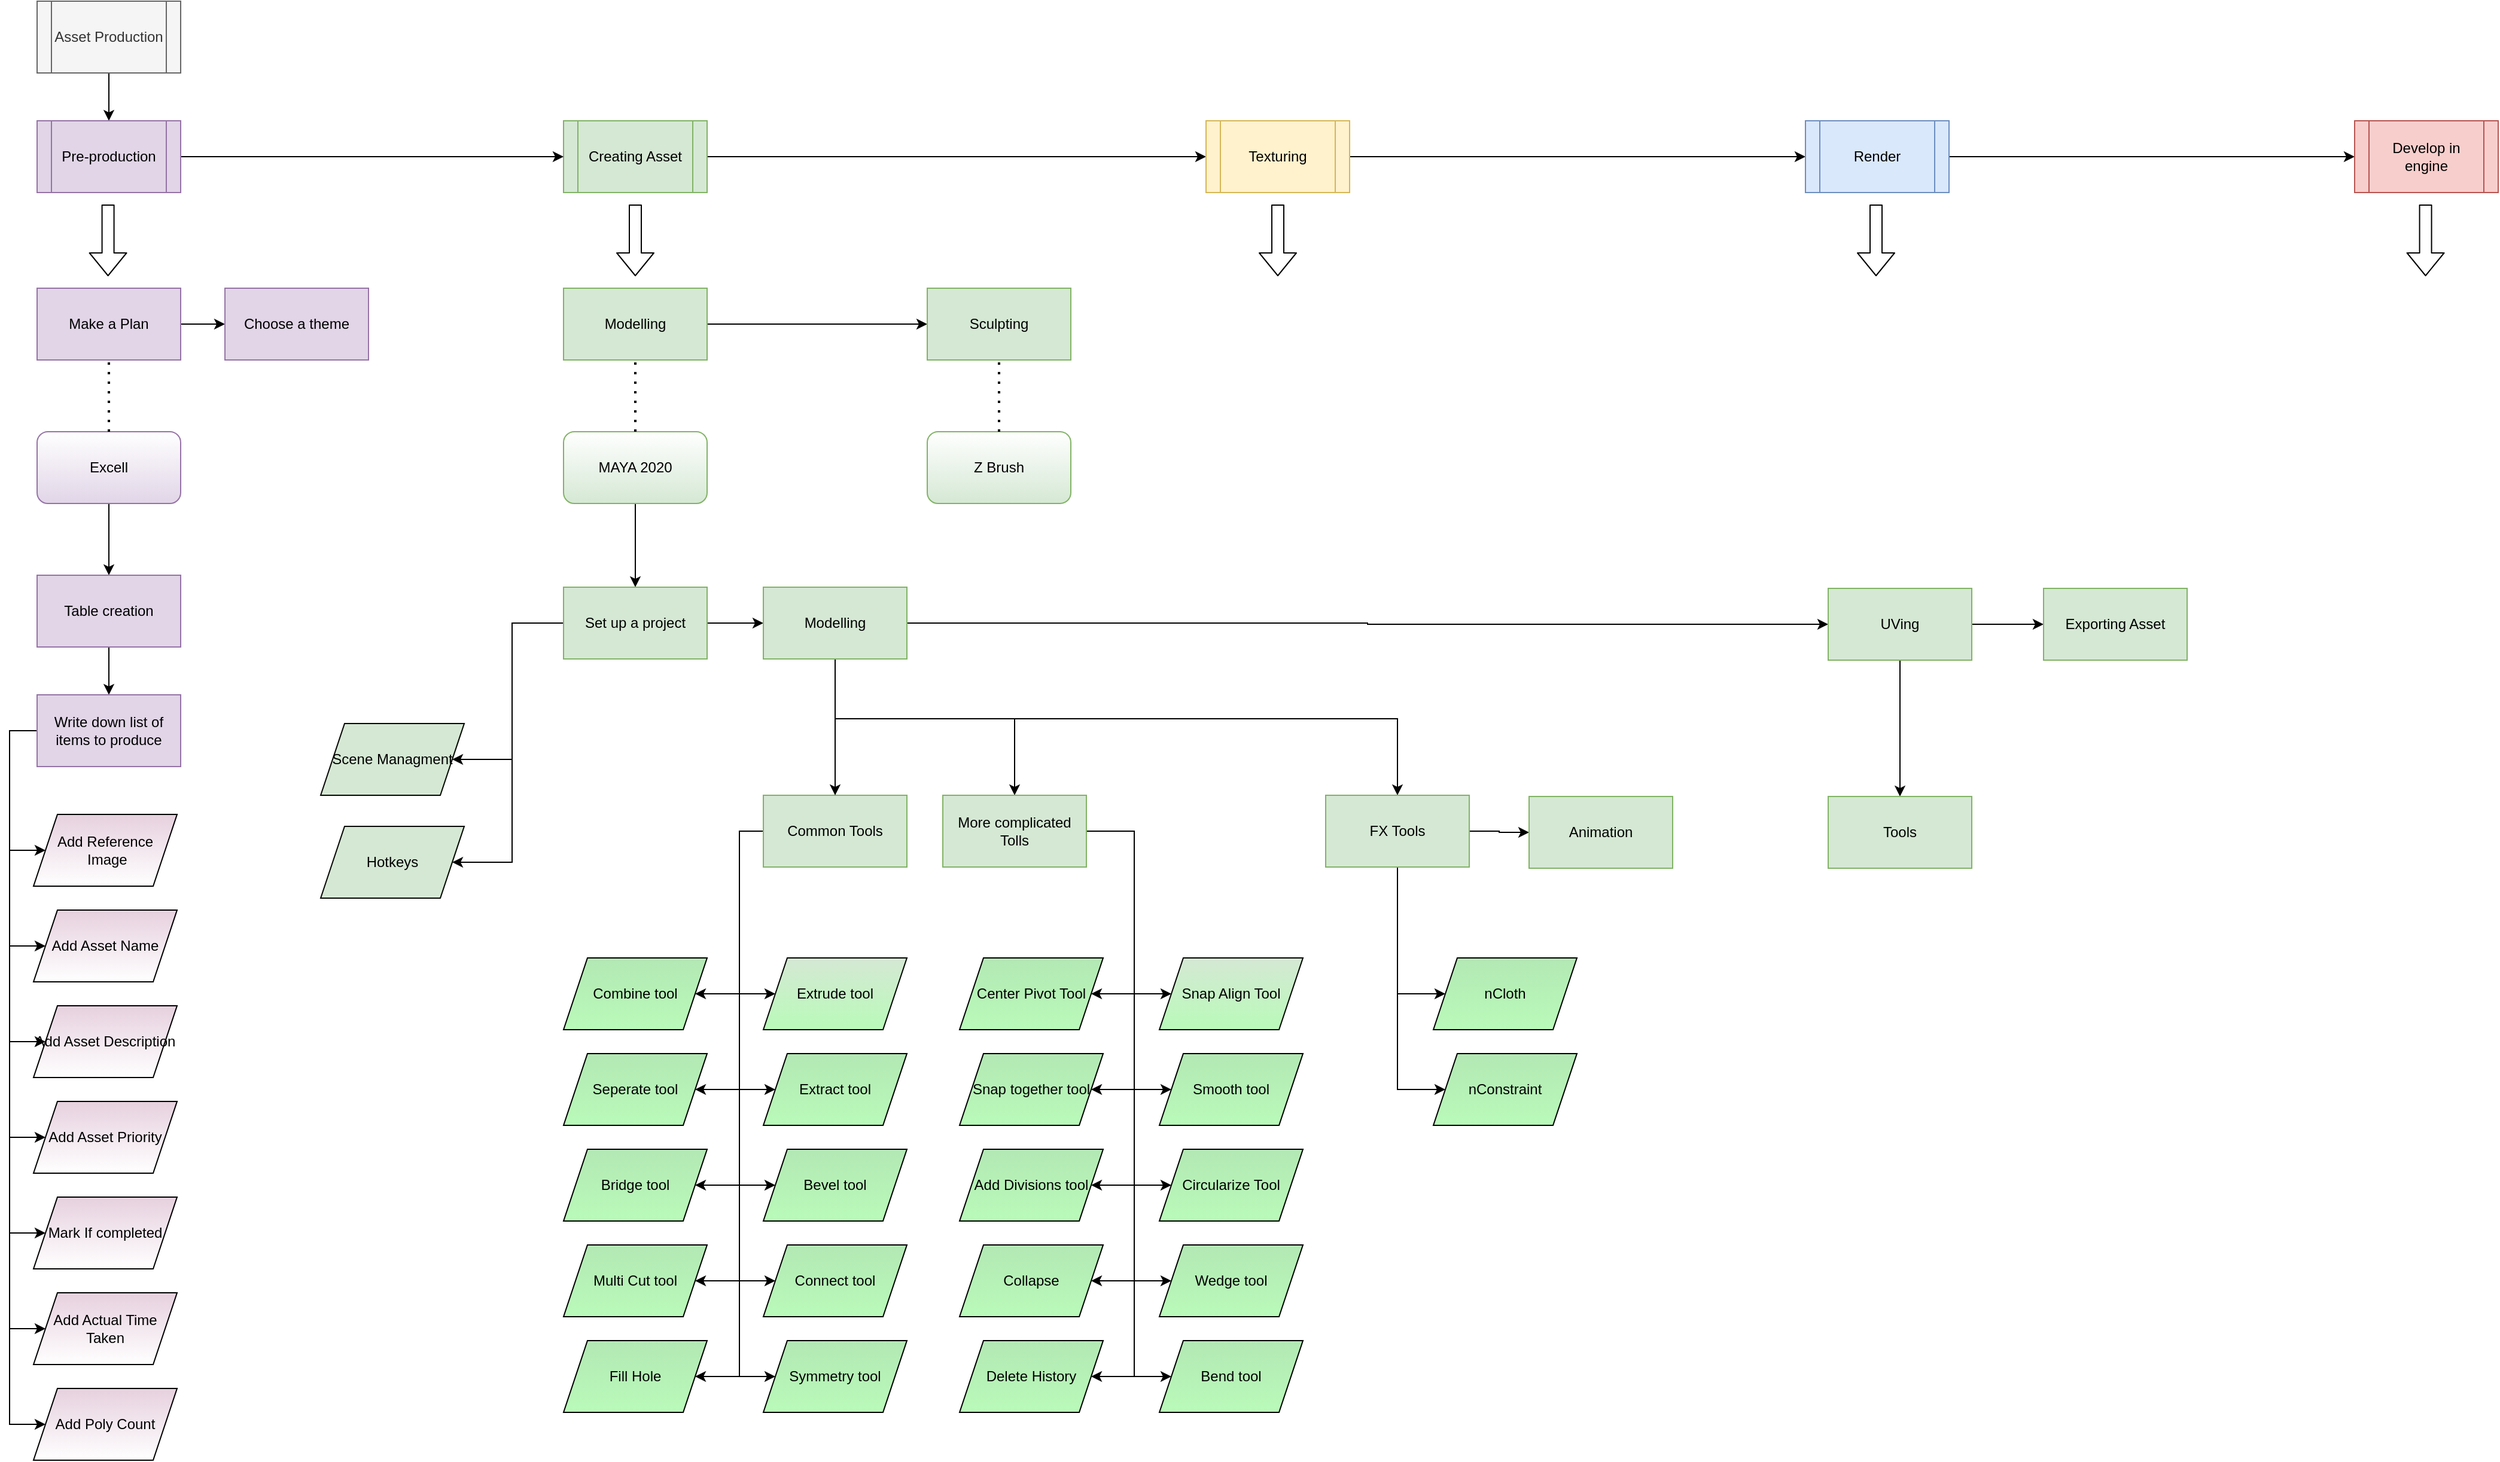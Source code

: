 <mxfile version="14.3.2" type="github">
  <diagram id="C5RBs43oDa-KdzZeNtuy" name="Page-1">
    <mxGraphModel dx="2370" dy="1270" grid="1" gridSize="10" guides="1" tooltips="1" connect="1" arrows="1" fold="1" page="1" pageScale="1" pageWidth="827" pageHeight="1169" math="0" shadow="0">
      <root>
        <mxCell id="WIyWlLk6GJQsqaUBKTNV-0" />
        <mxCell id="WIyWlLk6GJQsqaUBKTNV-1" parent="WIyWlLk6GJQsqaUBKTNV-0" />
        <mxCell id="bqparqAw96Tzhk1BX_8L-110" style="edgeStyle=orthogonalEdgeStyle;rounded=0;orthogonalLoop=1;jettySize=auto;html=1;" edge="1" parent="WIyWlLk6GJQsqaUBKTNV-1" source="bqparqAw96Tzhk1BX_8L-2" target="bqparqAw96Tzhk1BX_8L-111">
          <mxGeometry relative="1" as="geometry">
            <mxPoint x="143" y="160" as="targetPoint" />
          </mxGeometry>
        </mxCell>
        <mxCell id="bqparqAw96Tzhk1BX_8L-2" value="Asset Production" style="shape=process;whiteSpace=wrap;html=1;backgroundOutline=1;fillColor=#f5f5f5;strokeColor=#666666;fontColor=#333333;" vertex="1" parent="WIyWlLk6GJQsqaUBKTNV-1">
          <mxGeometry x="83" y="40" width="120" height="60" as="geometry" />
        </mxCell>
        <mxCell id="bqparqAw96Tzhk1BX_8L-20" style="edgeStyle=orthogonalEdgeStyle;rounded=0;orthogonalLoop=1;jettySize=auto;html=1;entryX=0;entryY=0.5;entryDx=0;entryDy=0;" edge="1" parent="WIyWlLk6GJQsqaUBKTNV-1" source="bqparqAw96Tzhk1BX_8L-4" target="bqparqAw96Tzhk1BX_8L-6">
          <mxGeometry relative="1" as="geometry" />
        </mxCell>
        <mxCell id="bqparqAw96Tzhk1BX_8L-4" value="&lt;span style=&quot;font-weight: normal&quot;&gt;Creating Asset&lt;/span&gt;" style="shape=process;whiteSpace=wrap;html=1;backgroundOutline=1;fontStyle=1;fillColor=#d5e8d4;strokeColor=#82b366;" vertex="1" parent="WIyWlLk6GJQsqaUBKTNV-1">
          <mxGeometry x="523" y="140" width="120" height="60" as="geometry" />
        </mxCell>
        <mxCell id="bqparqAw96Tzhk1BX_8L-21" style="edgeStyle=orthogonalEdgeStyle;rounded=0;orthogonalLoop=1;jettySize=auto;html=1;entryX=0;entryY=0.5;entryDx=0;entryDy=0;" edge="1" parent="WIyWlLk6GJQsqaUBKTNV-1" source="bqparqAw96Tzhk1BX_8L-6" target="bqparqAw96Tzhk1BX_8L-7">
          <mxGeometry relative="1" as="geometry" />
        </mxCell>
        <mxCell id="bqparqAw96Tzhk1BX_8L-6" value="Texturing" style="shape=process;whiteSpace=wrap;html=1;backgroundOutline=1;fillColor=#fff2cc;strokeColor=#d6b656;" vertex="1" parent="WIyWlLk6GJQsqaUBKTNV-1">
          <mxGeometry x="1060" y="140" width="120" height="60" as="geometry" />
        </mxCell>
        <mxCell id="bqparqAw96Tzhk1BX_8L-53" style="edgeStyle=orthogonalEdgeStyle;rounded=0;orthogonalLoop=1;jettySize=auto;html=1;" edge="1" parent="WIyWlLk6GJQsqaUBKTNV-1" source="bqparqAw96Tzhk1BX_8L-7" target="bqparqAw96Tzhk1BX_8L-56">
          <mxGeometry relative="1" as="geometry">
            <mxPoint x="2050" y="170" as="targetPoint" />
          </mxGeometry>
        </mxCell>
        <mxCell id="bqparqAw96Tzhk1BX_8L-7" value="Render" style="shape=process;whiteSpace=wrap;html=1;backgroundOutline=1;fillColor=#dae8fc;strokeColor=#6c8ebf;" vertex="1" parent="WIyWlLk6GJQsqaUBKTNV-1">
          <mxGeometry x="1561" y="140" width="120" height="60" as="geometry" />
        </mxCell>
        <mxCell id="bqparqAw96Tzhk1BX_8L-28" style="edgeStyle=orthogonalEdgeStyle;rounded=0;orthogonalLoop=1;jettySize=auto;html=1;entryX=0.5;entryY=0;entryDx=0;entryDy=0;" edge="1" parent="WIyWlLk6GJQsqaUBKTNV-1" source="bqparqAw96Tzhk1BX_8L-10" target="bqparqAw96Tzhk1BX_8L-42">
          <mxGeometry relative="1" as="geometry">
            <mxPoint x="583" y="400" as="targetPoint" />
          </mxGeometry>
        </mxCell>
        <mxCell id="bqparqAw96Tzhk1BX_8L-10" value="MAYA 2020" style="rounded=1;whiteSpace=wrap;html=1;strokeColor=#82b366;fillColor=#d5e8d4;gradientDirection=north;gradientColor=#FFFFFF;" vertex="1" parent="WIyWlLk6GJQsqaUBKTNV-1">
          <mxGeometry x="523" y="400" width="120" height="60" as="geometry" />
        </mxCell>
        <mxCell id="bqparqAw96Tzhk1BX_8L-29" value="" style="shape=flexArrow;endArrow=classic;html=1;" edge="1" parent="WIyWlLk6GJQsqaUBKTNV-1">
          <mxGeometry width="50" height="50" relative="1" as="geometry">
            <mxPoint x="583" y="210" as="sourcePoint" />
            <mxPoint x="583" y="270" as="targetPoint" />
          </mxGeometry>
        </mxCell>
        <mxCell id="bqparqAw96Tzhk1BX_8L-30" value="" style="shape=flexArrow;endArrow=classic;html=1;" edge="1" parent="WIyWlLk6GJQsqaUBKTNV-1">
          <mxGeometry width="50" height="50" relative="1" as="geometry">
            <mxPoint x="1120" y="210" as="sourcePoint" />
            <mxPoint x="1120" y="270" as="targetPoint" />
          </mxGeometry>
        </mxCell>
        <mxCell id="bqparqAw96Tzhk1BX_8L-31" value="" style="shape=flexArrow;endArrow=classic;html=1;" edge="1" parent="WIyWlLk6GJQsqaUBKTNV-1">
          <mxGeometry width="50" height="50" relative="1" as="geometry">
            <mxPoint x="1620" y="210" as="sourcePoint" />
            <mxPoint x="1620" y="270" as="targetPoint" />
          </mxGeometry>
        </mxCell>
        <mxCell id="bqparqAw96Tzhk1BX_8L-32" value="Extrude tool" style="shape=parallelogram;perimeter=parallelogramPerimeter;whiteSpace=wrap;html=1;fixedSize=1;fillColor=#d5e8d4;gradientColor=#B9FAB9;strokeColor=#040503;" vertex="1" parent="WIyWlLk6GJQsqaUBKTNV-1">
          <mxGeometry x="690" y="840" width="120" height="60" as="geometry" />
        </mxCell>
        <mxCell id="bqparqAw96Tzhk1BX_8L-33" value="Extract tool" style="shape=parallelogram;perimeter=parallelogramPerimeter;whiteSpace=wrap;html=1;fixedSize=1;fillColor=#B3E8B4;gradientColor=#B9FAB9;" vertex="1" parent="WIyWlLk6GJQsqaUBKTNV-1">
          <mxGeometry x="690" y="920" width="120" height="60" as="geometry" />
        </mxCell>
        <mxCell id="bqparqAw96Tzhk1BX_8L-34" value="Combine tool" style="shape=parallelogram;perimeter=parallelogramPerimeter;whiteSpace=wrap;html=1;fixedSize=1;fillColor=#B3E8B4;gradientColor=#B9FAB9;" vertex="1" parent="WIyWlLk6GJQsqaUBKTNV-1">
          <mxGeometry x="523" y="840" width="120" height="60" as="geometry" />
        </mxCell>
        <mxCell id="bqparqAw96Tzhk1BX_8L-35" value="Seperate tool" style="shape=parallelogram;perimeter=parallelogramPerimeter;whiteSpace=wrap;html=1;fixedSize=1;fillColor=#B3E8B4;gradientColor=#B9FAB9;" vertex="1" parent="WIyWlLk6GJQsqaUBKTNV-1">
          <mxGeometry x="523" y="920" width="120" height="60" as="geometry" />
        </mxCell>
        <mxCell id="bqparqAw96Tzhk1BX_8L-36" value="Bevel tool" style="shape=parallelogram;perimeter=parallelogramPerimeter;whiteSpace=wrap;html=1;fixedSize=1;fillColor=#B3E8B4;gradientColor=#B9FAB9;" vertex="1" parent="WIyWlLk6GJQsqaUBKTNV-1">
          <mxGeometry x="690" y="1000" width="120" height="60" as="geometry" />
        </mxCell>
        <mxCell id="bqparqAw96Tzhk1BX_8L-37" value="Bridge tool" style="shape=parallelogram;perimeter=parallelogramPerimeter;whiteSpace=wrap;html=1;fixedSize=1;fillColor=#B3E8B4;gradientColor=#B9FAB9;" vertex="1" parent="WIyWlLk6GJQsqaUBKTNV-1">
          <mxGeometry x="523" y="1000" width="120" height="60" as="geometry" />
        </mxCell>
        <mxCell id="bqparqAw96Tzhk1BX_8L-38" value="Multi Cut tool" style="shape=parallelogram;perimeter=parallelogramPerimeter;whiteSpace=wrap;html=1;fixedSize=1;fillColor=#B3E8B4;gradientColor=#B9FAB9;" vertex="1" parent="WIyWlLk6GJQsqaUBKTNV-1">
          <mxGeometry x="523" y="1080" width="120" height="60" as="geometry" />
        </mxCell>
        <mxCell id="bqparqAw96Tzhk1BX_8L-39" value="Connect tool" style="shape=parallelogram;perimeter=parallelogramPerimeter;whiteSpace=wrap;html=1;fixedSize=1;fillColor=#B3E8B4;gradientColor=#B9FAB9;" vertex="1" parent="WIyWlLk6GJQsqaUBKTNV-1">
          <mxGeometry x="690" y="1080" width="120" height="60" as="geometry" />
        </mxCell>
        <mxCell id="bqparqAw96Tzhk1BX_8L-40" value="Symmetry tool" style="shape=parallelogram;perimeter=parallelogramPerimeter;whiteSpace=wrap;html=1;fixedSize=1;fillColor=#B3E8B4;gradientColor=#B9FAB9;" vertex="1" parent="WIyWlLk6GJQsqaUBKTNV-1">
          <mxGeometry x="690" y="1160" width="120" height="60" as="geometry" />
        </mxCell>
        <mxCell id="bqparqAw96Tzhk1BX_8L-58" style="edgeStyle=orthogonalEdgeStyle;rounded=0;orthogonalLoop=1;jettySize=auto;html=1;" edge="1" parent="WIyWlLk6GJQsqaUBKTNV-1" source="bqparqAw96Tzhk1BX_8L-42" target="bqparqAw96Tzhk1BX_8L-59">
          <mxGeometry relative="1" as="geometry">
            <mxPoint x="583" y="650" as="targetPoint" />
            <Array as="points">
              <mxPoint x="480" y="560" />
              <mxPoint x="480" y="674" />
            </Array>
          </mxGeometry>
        </mxCell>
        <mxCell id="bqparqAw96Tzhk1BX_8L-60" style="edgeStyle=orthogonalEdgeStyle;rounded=0;orthogonalLoop=1;jettySize=auto;html=1;" edge="1" parent="WIyWlLk6GJQsqaUBKTNV-1" source="bqparqAw96Tzhk1BX_8L-42" target="bqparqAw96Tzhk1BX_8L-61">
          <mxGeometry relative="1" as="geometry">
            <mxPoint x="583" y="820" as="targetPoint" />
            <Array as="points">
              <mxPoint x="480" y="560" />
              <mxPoint x="480" y="760" />
            </Array>
          </mxGeometry>
        </mxCell>
        <mxCell id="bqparqAw96Tzhk1BX_8L-64" style="edgeStyle=orthogonalEdgeStyle;rounded=0;orthogonalLoop=1;jettySize=auto;html=1;entryX=0;entryY=0.5;entryDx=0;entryDy=0;" edge="1" parent="WIyWlLk6GJQsqaUBKTNV-1" source="bqparqAw96Tzhk1BX_8L-42" target="bqparqAw96Tzhk1BX_8L-47">
          <mxGeometry relative="1" as="geometry" />
        </mxCell>
        <mxCell id="bqparqAw96Tzhk1BX_8L-42" value="Set up a project" style="rounded=0;whiteSpace=wrap;html=1;fillColor=#d5e8d4;strokeColor=#82b366;" vertex="1" parent="WIyWlLk6GJQsqaUBKTNV-1">
          <mxGeometry x="523" y="530" width="120" height="60" as="geometry" />
        </mxCell>
        <mxCell id="bqparqAw96Tzhk1BX_8L-67" style="edgeStyle=orthogonalEdgeStyle;rounded=0;orthogonalLoop=1;jettySize=auto;html=1;entryX=0;entryY=0.5;entryDx=0;entryDy=0;" edge="1" parent="WIyWlLk6GJQsqaUBKTNV-1" source="bqparqAw96Tzhk1BX_8L-44" target="bqparqAw96Tzhk1BX_8L-32">
          <mxGeometry relative="1" as="geometry">
            <Array as="points">
              <mxPoint x="670" y="734" />
              <mxPoint x="670" y="870" />
            </Array>
          </mxGeometry>
        </mxCell>
        <mxCell id="bqparqAw96Tzhk1BX_8L-68" style="edgeStyle=orthogonalEdgeStyle;rounded=0;orthogonalLoop=1;jettySize=auto;html=1;entryX=0;entryY=0.5;entryDx=0;entryDy=0;" edge="1" parent="WIyWlLk6GJQsqaUBKTNV-1" source="bqparqAw96Tzhk1BX_8L-44" target="bqparqAw96Tzhk1BX_8L-33">
          <mxGeometry relative="1" as="geometry">
            <Array as="points">
              <mxPoint x="670" y="734" />
              <mxPoint x="670" y="950" />
            </Array>
          </mxGeometry>
        </mxCell>
        <mxCell id="bqparqAw96Tzhk1BX_8L-71" style="edgeStyle=orthogonalEdgeStyle;rounded=0;orthogonalLoop=1;jettySize=auto;html=1;entryX=1;entryY=0.5;entryDx=0;entryDy=0;" edge="1" parent="WIyWlLk6GJQsqaUBKTNV-1" source="bqparqAw96Tzhk1BX_8L-44" target="bqparqAw96Tzhk1BX_8L-34">
          <mxGeometry relative="1" as="geometry">
            <Array as="points">
              <mxPoint x="670" y="734" />
              <mxPoint x="670" y="870" />
            </Array>
          </mxGeometry>
        </mxCell>
        <mxCell id="bqparqAw96Tzhk1BX_8L-72" style="edgeStyle=orthogonalEdgeStyle;rounded=0;orthogonalLoop=1;jettySize=auto;html=1;entryX=1;entryY=0.5;entryDx=0;entryDy=0;" edge="1" parent="WIyWlLk6GJQsqaUBKTNV-1" source="bqparqAw96Tzhk1BX_8L-44" target="bqparqAw96Tzhk1BX_8L-35">
          <mxGeometry relative="1" as="geometry">
            <Array as="points">
              <mxPoint x="670" y="734" />
              <mxPoint x="670" y="950" />
            </Array>
          </mxGeometry>
        </mxCell>
        <mxCell id="bqparqAw96Tzhk1BX_8L-73" style="edgeStyle=orthogonalEdgeStyle;rounded=0;orthogonalLoop=1;jettySize=auto;html=1;entryX=0;entryY=0.5;entryDx=0;entryDy=0;" edge="1" parent="WIyWlLk6GJQsqaUBKTNV-1" source="bqparqAw96Tzhk1BX_8L-44" target="bqparqAw96Tzhk1BX_8L-36">
          <mxGeometry relative="1" as="geometry">
            <Array as="points">
              <mxPoint x="670" y="734" />
              <mxPoint x="670" y="1030" />
            </Array>
          </mxGeometry>
        </mxCell>
        <mxCell id="bqparqAw96Tzhk1BX_8L-74" style="edgeStyle=orthogonalEdgeStyle;rounded=0;orthogonalLoop=1;jettySize=auto;html=1;entryX=1;entryY=0.5;entryDx=0;entryDy=0;" edge="1" parent="WIyWlLk6GJQsqaUBKTNV-1" source="bqparqAw96Tzhk1BX_8L-44" target="bqparqAw96Tzhk1BX_8L-37">
          <mxGeometry relative="1" as="geometry">
            <Array as="points">
              <mxPoint x="670" y="734" />
              <mxPoint x="670" y="1030" />
            </Array>
          </mxGeometry>
        </mxCell>
        <mxCell id="bqparqAw96Tzhk1BX_8L-75" style="edgeStyle=orthogonalEdgeStyle;rounded=0;orthogonalLoop=1;jettySize=auto;html=1;entryX=1;entryY=0.5;entryDx=0;entryDy=0;" edge="1" parent="WIyWlLk6GJQsqaUBKTNV-1" source="bqparqAw96Tzhk1BX_8L-44" target="bqparqAw96Tzhk1BX_8L-38">
          <mxGeometry relative="1" as="geometry">
            <Array as="points">
              <mxPoint x="670" y="734" />
              <mxPoint x="670" y="1110" />
            </Array>
          </mxGeometry>
        </mxCell>
        <mxCell id="bqparqAw96Tzhk1BX_8L-76" style="edgeStyle=orthogonalEdgeStyle;rounded=0;orthogonalLoop=1;jettySize=auto;html=1;entryX=0;entryY=0.5;entryDx=0;entryDy=0;" edge="1" parent="WIyWlLk6GJQsqaUBKTNV-1" source="bqparqAw96Tzhk1BX_8L-44" target="bqparqAw96Tzhk1BX_8L-39">
          <mxGeometry relative="1" as="geometry">
            <Array as="points">
              <mxPoint x="670" y="734" />
              <mxPoint x="670" y="1110" />
            </Array>
          </mxGeometry>
        </mxCell>
        <mxCell id="bqparqAw96Tzhk1BX_8L-77" style="edgeStyle=orthogonalEdgeStyle;rounded=0;orthogonalLoop=1;jettySize=auto;html=1;entryX=0;entryY=0.5;entryDx=0;entryDy=0;" edge="1" parent="WIyWlLk6GJQsqaUBKTNV-1" source="bqparqAw96Tzhk1BX_8L-44" target="bqparqAw96Tzhk1BX_8L-40">
          <mxGeometry relative="1" as="geometry">
            <Array as="points">
              <mxPoint x="670" y="734" />
              <mxPoint x="670" y="1190" />
            </Array>
          </mxGeometry>
        </mxCell>
        <mxCell id="bqparqAw96Tzhk1BX_8L-91" style="edgeStyle=orthogonalEdgeStyle;rounded=0;orthogonalLoop=1;jettySize=auto;html=1;entryX=1;entryY=0.5;entryDx=0;entryDy=0;" edge="1" parent="WIyWlLk6GJQsqaUBKTNV-1" source="bqparqAw96Tzhk1BX_8L-44" target="bqparqAw96Tzhk1BX_8L-90">
          <mxGeometry relative="1" as="geometry">
            <Array as="points">
              <mxPoint x="670" y="734" />
              <mxPoint x="670" y="1190" />
            </Array>
          </mxGeometry>
        </mxCell>
        <mxCell id="bqparqAw96Tzhk1BX_8L-44" value="Common Tools" style="rounded=0;whiteSpace=wrap;html=1;fillColor=#d5e8d4;strokeColor=#82b366;" vertex="1" parent="WIyWlLk6GJQsqaUBKTNV-1">
          <mxGeometry x="690" y="704" width="120" height="60" as="geometry" />
        </mxCell>
        <mxCell id="bqparqAw96Tzhk1BX_8L-48" style="edgeStyle=orthogonalEdgeStyle;rounded=0;orthogonalLoop=1;jettySize=auto;html=1;entryX=0.5;entryY=0;entryDx=0;entryDy=0;" edge="1" parent="WIyWlLk6GJQsqaUBKTNV-1" source="bqparqAw96Tzhk1BX_8L-47" target="bqparqAw96Tzhk1BX_8L-44">
          <mxGeometry relative="1" as="geometry" />
        </mxCell>
        <mxCell id="bqparqAw96Tzhk1BX_8L-65" style="edgeStyle=orthogonalEdgeStyle;rounded=0;orthogonalLoop=1;jettySize=auto;html=1;entryX=0;entryY=0.5;entryDx=0;entryDy=0;" edge="1" parent="WIyWlLk6GJQsqaUBKTNV-1" source="bqparqAw96Tzhk1BX_8L-47" target="bqparqAw96Tzhk1BX_8L-50">
          <mxGeometry relative="1" as="geometry" />
        </mxCell>
        <mxCell id="bqparqAw96Tzhk1BX_8L-79" style="edgeStyle=orthogonalEdgeStyle;rounded=0;orthogonalLoop=1;jettySize=auto;html=1;" edge="1" parent="WIyWlLk6GJQsqaUBKTNV-1" source="bqparqAw96Tzhk1BX_8L-47" target="bqparqAw96Tzhk1BX_8L-80">
          <mxGeometry relative="1" as="geometry">
            <mxPoint x="890" y="700" as="targetPoint" />
            <Array as="points">
              <mxPoint x="750" y="640" />
              <mxPoint x="900" y="640" />
            </Array>
          </mxGeometry>
        </mxCell>
        <mxCell id="bqparqAw96Tzhk1BX_8L-103" style="edgeStyle=orthogonalEdgeStyle;rounded=0;orthogonalLoop=1;jettySize=auto;html=1;" edge="1" parent="WIyWlLk6GJQsqaUBKTNV-1" source="bqparqAw96Tzhk1BX_8L-47" target="bqparqAw96Tzhk1BX_8L-104">
          <mxGeometry relative="1" as="geometry">
            <mxPoint x="1110" y="720" as="targetPoint" />
            <Array as="points">
              <mxPoint x="750" y="640" />
              <mxPoint x="1220" y="640" />
            </Array>
          </mxGeometry>
        </mxCell>
        <mxCell id="bqparqAw96Tzhk1BX_8L-47" value="Modelling" style="rounded=0;whiteSpace=wrap;html=1;fillColor=#d5e8d4;strokeColor=#82b366;" vertex="1" parent="WIyWlLk6GJQsqaUBKTNV-1">
          <mxGeometry x="690" y="530" width="120" height="60" as="geometry" />
        </mxCell>
        <mxCell id="bqparqAw96Tzhk1BX_8L-51" style="edgeStyle=orthogonalEdgeStyle;rounded=0;orthogonalLoop=1;jettySize=auto;html=1;" edge="1" parent="WIyWlLk6GJQsqaUBKTNV-1" source="bqparqAw96Tzhk1BX_8L-50" target="bqparqAw96Tzhk1BX_8L-52">
          <mxGeometry relative="1" as="geometry">
            <mxPoint x="1310" y="721" as="targetPoint" />
          </mxGeometry>
        </mxCell>
        <mxCell id="bqparqAw96Tzhk1BX_8L-66" style="edgeStyle=orthogonalEdgeStyle;rounded=0;orthogonalLoop=1;jettySize=auto;html=1;entryX=0;entryY=0.5;entryDx=0;entryDy=0;" edge="1" parent="WIyWlLk6GJQsqaUBKTNV-1" source="bqparqAw96Tzhk1BX_8L-50" target="bqparqAw96Tzhk1BX_8L-63">
          <mxGeometry relative="1" as="geometry" />
        </mxCell>
        <mxCell id="bqparqAw96Tzhk1BX_8L-50" value="UVing" style="rounded=0;whiteSpace=wrap;html=1;fillColor=#d5e8d4;strokeColor=#82b366;" vertex="1" parent="WIyWlLk6GJQsqaUBKTNV-1">
          <mxGeometry x="1580" y="531" width="120" height="60" as="geometry" />
        </mxCell>
        <mxCell id="bqparqAw96Tzhk1BX_8L-52" value="Tools" style="rounded=0;whiteSpace=wrap;html=1;fillColor=#d5e8d4;strokeColor=#82b366;" vertex="1" parent="WIyWlLk6GJQsqaUBKTNV-1">
          <mxGeometry x="1580" y="705" width="120" height="60" as="geometry" />
        </mxCell>
        <mxCell id="bqparqAw96Tzhk1BX_8L-56" value="Develop in engine" style="shape=process;whiteSpace=wrap;html=1;backgroundOutline=1;fillColor=#f8cecc;strokeColor=#b85450;" vertex="1" parent="WIyWlLk6GJQsqaUBKTNV-1">
          <mxGeometry x="2020" y="140" width="120" height="60" as="geometry" />
        </mxCell>
        <mxCell id="bqparqAw96Tzhk1BX_8L-57" value="" style="shape=flexArrow;endArrow=classic;html=1;" edge="1" parent="WIyWlLk6GJQsqaUBKTNV-1">
          <mxGeometry width="50" height="50" relative="1" as="geometry">
            <mxPoint x="2079.29" y="210" as="sourcePoint" />
            <mxPoint x="2079.29" y="270" as="targetPoint" />
          </mxGeometry>
        </mxCell>
        <mxCell id="bqparqAw96Tzhk1BX_8L-59" value="Scene Managment" style="shape=parallelogram;perimeter=parallelogramPerimeter;whiteSpace=wrap;html=1;fixedSize=1;fillColor=#d5e8d4;strokeColor=#060804;" vertex="1" parent="WIyWlLk6GJQsqaUBKTNV-1">
          <mxGeometry x="320" y="644" width="120" height="60" as="geometry" />
        </mxCell>
        <mxCell id="bqparqAw96Tzhk1BX_8L-61" value="Hotkeys" style="shape=parallelogram;perimeter=parallelogramPerimeter;whiteSpace=wrap;html=1;fixedSize=1;fillColor=#d5e8d4;strokeColor=#060804;" vertex="1" parent="WIyWlLk6GJQsqaUBKTNV-1">
          <mxGeometry x="320" y="730" width="120" height="60" as="geometry" />
        </mxCell>
        <mxCell id="bqparqAw96Tzhk1BX_8L-63" value="Exporting Asset" style="rounded=0;whiteSpace=wrap;html=1;fillColor=#d5e8d4;strokeColor=#82b366;" vertex="1" parent="WIyWlLk6GJQsqaUBKTNV-1">
          <mxGeometry x="1760" y="531" width="120" height="60" as="geometry" />
        </mxCell>
        <mxCell id="bqparqAw96Tzhk1BX_8L-92" style="edgeStyle=orthogonalEdgeStyle;rounded=0;orthogonalLoop=1;jettySize=auto;html=1;entryX=0;entryY=0.5;entryDx=0;entryDy=0;" edge="1" parent="WIyWlLk6GJQsqaUBKTNV-1" source="bqparqAw96Tzhk1BX_8L-80" target="bqparqAw96Tzhk1BX_8L-81">
          <mxGeometry relative="1" as="geometry">
            <Array as="points">
              <mxPoint x="1000" y="734" />
              <mxPoint x="1000" y="870" />
            </Array>
          </mxGeometry>
        </mxCell>
        <mxCell id="bqparqAw96Tzhk1BX_8L-93" style="edgeStyle=orthogonalEdgeStyle;rounded=0;orthogonalLoop=1;jettySize=auto;html=1;entryX=1;entryY=0.5;entryDx=0;entryDy=0;" edge="1" parent="WIyWlLk6GJQsqaUBKTNV-1" source="bqparqAw96Tzhk1BX_8L-80" target="bqparqAw96Tzhk1BX_8L-83">
          <mxGeometry relative="1" as="geometry">
            <Array as="points">
              <mxPoint x="1000" y="734" />
              <mxPoint x="1000" y="870" />
            </Array>
          </mxGeometry>
        </mxCell>
        <mxCell id="bqparqAw96Tzhk1BX_8L-94" style="edgeStyle=orthogonalEdgeStyle;rounded=0;orthogonalLoop=1;jettySize=auto;html=1;entryX=1;entryY=0.5;entryDx=0;entryDy=0;" edge="1" parent="WIyWlLk6GJQsqaUBKTNV-1" source="bqparqAw96Tzhk1BX_8L-80" target="bqparqAw96Tzhk1BX_8L-84">
          <mxGeometry relative="1" as="geometry">
            <Array as="points">
              <mxPoint x="1000" y="734" />
              <mxPoint x="1000" y="950" />
            </Array>
          </mxGeometry>
        </mxCell>
        <mxCell id="bqparqAw96Tzhk1BX_8L-95" style="edgeStyle=orthogonalEdgeStyle;rounded=0;orthogonalLoop=1;jettySize=auto;html=1;entryX=0;entryY=0.5;entryDx=0;entryDy=0;" edge="1" parent="WIyWlLk6GJQsqaUBKTNV-1" source="bqparqAw96Tzhk1BX_8L-80" target="bqparqAw96Tzhk1BX_8L-82">
          <mxGeometry relative="1" as="geometry">
            <Array as="points">
              <mxPoint x="1000" y="734" />
              <mxPoint x="1000" y="950" />
            </Array>
          </mxGeometry>
        </mxCell>
        <mxCell id="bqparqAw96Tzhk1BX_8L-96" style="edgeStyle=orthogonalEdgeStyle;rounded=0;orthogonalLoop=1;jettySize=auto;html=1;entryX=0;entryY=0.5;entryDx=0;entryDy=0;" edge="1" parent="WIyWlLk6GJQsqaUBKTNV-1" source="bqparqAw96Tzhk1BX_8L-80" target="bqparqAw96Tzhk1BX_8L-85">
          <mxGeometry relative="1" as="geometry">
            <Array as="points">
              <mxPoint x="1000" y="734" />
              <mxPoint x="1000" y="1030" />
            </Array>
          </mxGeometry>
        </mxCell>
        <mxCell id="bqparqAw96Tzhk1BX_8L-97" style="edgeStyle=orthogonalEdgeStyle;rounded=0;orthogonalLoop=1;jettySize=auto;html=1;entryX=0;entryY=0.5;entryDx=0;entryDy=0;" edge="1" parent="WIyWlLk6GJQsqaUBKTNV-1" source="bqparqAw96Tzhk1BX_8L-80" target="bqparqAw96Tzhk1BX_8L-88">
          <mxGeometry relative="1" as="geometry">
            <Array as="points">
              <mxPoint x="1000" y="734" />
              <mxPoint x="1000" y="1110" />
            </Array>
          </mxGeometry>
        </mxCell>
        <mxCell id="bqparqAw96Tzhk1BX_8L-98" style="edgeStyle=orthogonalEdgeStyle;rounded=0;orthogonalLoop=1;jettySize=auto;html=1;entryX=0;entryY=0.5;entryDx=0;entryDy=0;" edge="1" parent="WIyWlLk6GJQsqaUBKTNV-1" source="bqparqAw96Tzhk1BX_8L-80" target="bqparqAw96Tzhk1BX_8L-89">
          <mxGeometry relative="1" as="geometry">
            <Array as="points">
              <mxPoint x="1000" y="734" />
              <mxPoint x="1000" y="1190" />
            </Array>
          </mxGeometry>
        </mxCell>
        <mxCell id="bqparqAw96Tzhk1BX_8L-99" style="edgeStyle=orthogonalEdgeStyle;rounded=0;orthogonalLoop=1;jettySize=auto;html=1;entryX=1;entryY=0.5;entryDx=0;entryDy=0;" edge="1" parent="WIyWlLk6GJQsqaUBKTNV-1" source="bqparqAw96Tzhk1BX_8L-80" target="bqparqAw96Tzhk1BX_8L-86">
          <mxGeometry relative="1" as="geometry">
            <Array as="points">
              <mxPoint x="1000" y="734" />
              <mxPoint x="1000" y="1030" />
            </Array>
          </mxGeometry>
        </mxCell>
        <mxCell id="bqparqAw96Tzhk1BX_8L-100" style="edgeStyle=orthogonalEdgeStyle;rounded=0;orthogonalLoop=1;jettySize=auto;html=1;entryX=1;entryY=0.5;entryDx=0;entryDy=0;" edge="1" parent="WIyWlLk6GJQsqaUBKTNV-1" source="bqparqAw96Tzhk1BX_8L-80" target="bqparqAw96Tzhk1BX_8L-87">
          <mxGeometry relative="1" as="geometry">
            <Array as="points">
              <mxPoint x="1000" y="734" />
              <mxPoint x="1000" y="1110" />
            </Array>
          </mxGeometry>
        </mxCell>
        <mxCell id="bqparqAw96Tzhk1BX_8L-102" style="edgeStyle=orthogonalEdgeStyle;rounded=0;orthogonalLoop=1;jettySize=auto;html=1;entryX=1;entryY=0.5;entryDx=0;entryDy=0;" edge="1" parent="WIyWlLk6GJQsqaUBKTNV-1" source="bqparqAw96Tzhk1BX_8L-80" target="bqparqAw96Tzhk1BX_8L-101">
          <mxGeometry relative="1" as="geometry">
            <Array as="points">
              <mxPoint x="1000" y="734" />
              <mxPoint x="1000" y="1190" />
            </Array>
          </mxGeometry>
        </mxCell>
        <mxCell id="bqparqAw96Tzhk1BX_8L-80" value="More complicated Tolls" style="rounded=0;whiteSpace=wrap;html=1;fillColor=#d5e8d4;strokeColor=#82b366;" vertex="1" parent="WIyWlLk6GJQsqaUBKTNV-1">
          <mxGeometry x="840" y="704" width="120" height="60" as="geometry" />
        </mxCell>
        <mxCell id="bqparqAw96Tzhk1BX_8L-81" value="Snap Align Tool" style="shape=parallelogram;perimeter=parallelogramPerimeter;whiteSpace=wrap;html=1;fixedSize=1;fillColor=#d5e8d4;gradientColor=#B9FAB9;strokeColor=#040503;" vertex="1" parent="WIyWlLk6GJQsqaUBKTNV-1">
          <mxGeometry x="1021" y="840" width="120" height="60" as="geometry" />
        </mxCell>
        <mxCell id="bqparqAw96Tzhk1BX_8L-82" value="Smooth tool" style="shape=parallelogram;perimeter=parallelogramPerimeter;whiteSpace=wrap;html=1;fixedSize=1;fillColor=#B3E8B4;gradientColor=#B9FAB9;" vertex="1" parent="WIyWlLk6GJQsqaUBKTNV-1">
          <mxGeometry x="1021" y="920" width="120" height="60" as="geometry" />
        </mxCell>
        <mxCell id="bqparqAw96Tzhk1BX_8L-83" value="Center Pivot Tool" style="shape=parallelogram;perimeter=parallelogramPerimeter;whiteSpace=wrap;html=1;fixedSize=1;fillColor=#B3E8B4;gradientColor=#B9FAB9;" vertex="1" parent="WIyWlLk6GJQsqaUBKTNV-1">
          <mxGeometry x="854" y="840" width="120" height="60" as="geometry" />
        </mxCell>
        <mxCell id="bqparqAw96Tzhk1BX_8L-84" value="Snap together tool" style="shape=parallelogram;perimeter=parallelogramPerimeter;whiteSpace=wrap;html=1;fixedSize=1;fillColor=#B3E8B4;gradientColor=#B9FAB9;" vertex="1" parent="WIyWlLk6GJQsqaUBKTNV-1">
          <mxGeometry x="854" y="920" width="120" height="60" as="geometry" />
        </mxCell>
        <mxCell id="bqparqAw96Tzhk1BX_8L-85" value="Circularize Tool" style="shape=parallelogram;perimeter=parallelogramPerimeter;whiteSpace=wrap;html=1;fixedSize=1;fillColor=#B3E8B4;gradientColor=#B9FAB9;" vertex="1" parent="WIyWlLk6GJQsqaUBKTNV-1">
          <mxGeometry x="1021" y="1000" width="120" height="60" as="geometry" />
        </mxCell>
        <mxCell id="bqparqAw96Tzhk1BX_8L-86" value="Add Divisions tool" style="shape=parallelogram;perimeter=parallelogramPerimeter;whiteSpace=wrap;html=1;fixedSize=1;fillColor=#B3E8B4;gradientColor=#B9FAB9;" vertex="1" parent="WIyWlLk6GJQsqaUBKTNV-1">
          <mxGeometry x="854" y="1000" width="120" height="60" as="geometry" />
        </mxCell>
        <mxCell id="bqparqAw96Tzhk1BX_8L-87" value="Collapse" style="shape=parallelogram;perimeter=parallelogramPerimeter;whiteSpace=wrap;html=1;fixedSize=1;fillColor=#B3E8B4;gradientColor=#B9FAB9;" vertex="1" parent="WIyWlLk6GJQsqaUBKTNV-1">
          <mxGeometry x="854" y="1080" width="120" height="60" as="geometry" />
        </mxCell>
        <mxCell id="bqparqAw96Tzhk1BX_8L-88" value="Wedge tool" style="shape=parallelogram;perimeter=parallelogramPerimeter;whiteSpace=wrap;html=1;fixedSize=1;fillColor=#B3E8B4;gradientColor=#B9FAB9;" vertex="1" parent="WIyWlLk6GJQsqaUBKTNV-1">
          <mxGeometry x="1021" y="1080" width="120" height="60" as="geometry" />
        </mxCell>
        <mxCell id="bqparqAw96Tzhk1BX_8L-89" value="Bend tool" style="shape=parallelogram;perimeter=parallelogramPerimeter;whiteSpace=wrap;html=1;fixedSize=1;fillColor=#B3E8B4;gradientColor=#B9FAB9;" vertex="1" parent="WIyWlLk6GJQsqaUBKTNV-1">
          <mxGeometry x="1021" y="1160" width="120" height="60" as="geometry" />
        </mxCell>
        <mxCell id="bqparqAw96Tzhk1BX_8L-90" value="Fill Hole" style="shape=parallelogram;perimeter=parallelogramPerimeter;whiteSpace=wrap;html=1;fixedSize=1;fillColor=#B3E8B4;gradientColor=#B9FAB9;" vertex="1" parent="WIyWlLk6GJQsqaUBKTNV-1">
          <mxGeometry x="523" y="1160" width="120" height="60" as="geometry" />
        </mxCell>
        <mxCell id="bqparqAw96Tzhk1BX_8L-101" value="Delete History" style="shape=parallelogram;perimeter=parallelogramPerimeter;whiteSpace=wrap;html=1;fixedSize=1;fillColor=#B3E8B4;gradientColor=#B9FAB9;" vertex="1" parent="WIyWlLk6GJQsqaUBKTNV-1">
          <mxGeometry x="854" y="1160" width="120" height="60" as="geometry" />
        </mxCell>
        <mxCell id="bqparqAw96Tzhk1BX_8L-105" style="edgeStyle=orthogonalEdgeStyle;rounded=0;orthogonalLoop=1;jettySize=auto;html=1;entryX=0;entryY=0.5;entryDx=0;entryDy=0;" edge="1" parent="WIyWlLk6GJQsqaUBKTNV-1" source="bqparqAw96Tzhk1BX_8L-104" target="bqparqAw96Tzhk1BX_8L-106">
          <mxGeometry relative="1" as="geometry">
            <mxPoint x="1220" y="870" as="targetPoint" />
            <Array as="points">
              <mxPoint x="1220" y="870" />
            </Array>
          </mxGeometry>
        </mxCell>
        <mxCell id="bqparqAw96Tzhk1BX_8L-108" style="edgeStyle=orthogonalEdgeStyle;rounded=0;orthogonalLoop=1;jettySize=auto;html=1;" edge="1" parent="WIyWlLk6GJQsqaUBKTNV-1" source="bqparqAw96Tzhk1BX_8L-104" target="bqparqAw96Tzhk1BX_8L-109">
          <mxGeometry relative="1" as="geometry">
            <mxPoint x="1360" y="734.0" as="targetPoint" />
          </mxGeometry>
        </mxCell>
        <mxCell id="bqparqAw96Tzhk1BX_8L-139" style="edgeStyle=orthogonalEdgeStyle;rounded=0;orthogonalLoop=1;jettySize=auto;html=1;entryX=0;entryY=0.5;entryDx=0;entryDy=0;" edge="1" parent="WIyWlLk6GJQsqaUBKTNV-1" source="bqparqAw96Tzhk1BX_8L-104" target="bqparqAw96Tzhk1BX_8L-138">
          <mxGeometry relative="1" as="geometry">
            <Array as="points">
              <mxPoint x="1220" y="950" />
            </Array>
          </mxGeometry>
        </mxCell>
        <mxCell id="bqparqAw96Tzhk1BX_8L-104" value="FX Tools" style="rounded=0;whiteSpace=wrap;html=1;fillColor=#d5e8d4;strokeColor=#82b366;" vertex="1" parent="WIyWlLk6GJQsqaUBKTNV-1">
          <mxGeometry x="1160" y="704" width="120" height="60" as="geometry" />
        </mxCell>
        <mxCell id="bqparqAw96Tzhk1BX_8L-106" value="nCloth" style="shape=parallelogram;perimeter=parallelogramPerimeter;whiteSpace=wrap;html=1;fixedSize=1;fillColor=#B3E8B4;gradientColor=#B9FAB9;" vertex="1" parent="WIyWlLk6GJQsqaUBKTNV-1">
          <mxGeometry x="1250" y="840" width="120" height="60" as="geometry" />
        </mxCell>
        <mxCell id="bqparqAw96Tzhk1BX_8L-109" value="Animation" style="rounded=0;whiteSpace=wrap;html=1;fillColor=#d5e8d4;strokeColor=#82b366;" vertex="1" parent="WIyWlLk6GJQsqaUBKTNV-1">
          <mxGeometry x="1330" y="705.0" width="120" height="60" as="geometry" />
        </mxCell>
        <mxCell id="bqparqAw96Tzhk1BX_8L-112" style="edgeStyle=orthogonalEdgeStyle;rounded=0;orthogonalLoop=1;jettySize=auto;html=1;entryX=0;entryY=0.5;entryDx=0;entryDy=0;" edge="1" parent="WIyWlLk6GJQsqaUBKTNV-1" source="bqparqAw96Tzhk1BX_8L-111" target="bqparqAw96Tzhk1BX_8L-4">
          <mxGeometry relative="1" as="geometry" />
        </mxCell>
        <mxCell id="bqparqAw96Tzhk1BX_8L-111" value="Pre-production" style="shape=process;whiteSpace=wrap;html=1;backgroundOutline=1;fillColor=#e1d5e7;strokeColor=#9673a6;" vertex="1" parent="WIyWlLk6GJQsqaUBKTNV-1">
          <mxGeometry x="83" y="140" width="120" height="60" as="geometry" />
        </mxCell>
        <mxCell id="bqparqAw96Tzhk1BX_8L-113" value="" style="shape=flexArrow;endArrow=classic;html=1;" edge="1" parent="WIyWlLk6GJQsqaUBKTNV-1">
          <mxGeometry width="50" height="50" relative="1" as="geometry">
            <mxPoint x="142.29" y="210" as="sourcePoint" />
            <mxPoint x="142.29" y="270" as="targetPoint" />
          </mxGeometry>
        </mxCell>
        <mxCell id="bqparqAw96Tzhk1BX_8L-115" style="edgeStyle=orthogonalEdgeStyle;rounded=0;orthogonalLoop=1;jettySize=auto;html=1;" edge="1" parent="WIyWlLk6GJQsqaUBKTNV-1" source="bqparqAw96Tzhk1BX_8L-114" target="bqparqAw96Tzhk1BX_8L-116">
          <mxGeometry relative="1" as="geometry">
            <mxPoint x="143" y="510" as="targetPoint" />
          </mxGeometry>
        </mxCell>
        <mxCell id="bqparqAw96Tzhk1BX_8L-114" value="Excell" style="rounded=1;whiteSpace=wrap;html=1;strokeColor=#9673a6;gradientDirection=north;fillColor=#e1d5e7;gradientColor=#ffffff;" vertex="1" parent="WIyWlLk6GJQsqaUBKTNV-1">
          <mxGeometry x="83" y="400" width="120" height="60" as="geometry" />
        </mxCell>
        <mxCell id="bqparqAw96Tzhk1BX_8L-118" style="edgeStyle=orthogonalEdgeStyle;rounded=0;orthogonalLoop=1;jettySize=auto;html=1;" edge="1" parent="WIyWlLk6GJQsqaUBKTNV-1" source="bqparqAw96Tzhk1BX_8L-116" target="bqparqAw96Tzhk1BX_8L-119">
          <mxGeometry relative="1" as="geometry">
            <mxPoint x="143" y="630" as="targetPoint" />
          </mxGeometry>
        </mxCell>
        <mxCell id="bqparqAw96Tzhk1BX_8L-116" value="Table creation" style="rounded=0;whiteSpace=wrap;html=1;fillColor=#e1d5e7;strokeColor=#9673a6;" vertex="1" parent="WIyWlLk6GJQsqaUBKTNV-1">
          <mxGeometry x="83" y="520" width="120" height="60" as="geometry" />
        </mxCell>
        <mxCell id="bqparqAw96Tzhk1BX_8L-121" style="edgeStyle=orthogonalEdgeStyle;rounded=0;orthogonalLoop=1;jettySize=auto;html=1;entryX=0;entryY=0.5;entryDx=0;entryDy=0;" edge="1" parent="WIyWlLk6GJQsqaUBKTNV-1" source="bqparqAw96Tzhk1BX_8L-119" target="bqparqAw96Tzhk1BX_8L-120">
          <mxGeometry relative="1" as="geometry">
            <Array as="points">
              <mxPoint x="60" y="650" />
              <mxPoint x="60" y="750" />
            </Array>
          </mxGeometry>
        </mxCell>
        <mxCell id="bqparqAw96Tzhk1BX_8L-123" style="edgeStyle=orthogonalEdgeStyle;rounded=0;orthogonalLoop=1;jettySize=auto;html=1;entryX=0;entryY=0.5;entryDx=0;entryDy=0;" edge="1" parent="WIyWlLk6GJQsqaUBKTNV-1" source="bqparqAw96Tzhk1BX_8L-119" target="bqparqAw96Tzhk1BX_8L-122">
          <mxGeometry relative="1" as="geometry">
            <Array as="points">
              <mxPoint x="60" y="650" />
              <mxPoint x="60" y="830" />
            </Array>
          </mxGeometry>
        </mxCell>
        <mxCell id="bqparqAw96Tzhk1BX_8L-125" style="edgeStyle=orthogonalEdgeStyle;rounded=0;orthogonalLoop=1;jettySize=auto;html=1;entryX=0;entryY=0.5;entryDx=0;entryDy=0;" edge="1" parent="WIyWlLk6GJQsqaUBKTNV-1" source="bqparqAw96Tzhk1BX_8L-119" target="bqparqAw96Tzhk1BX_8L-124">
          <mxGeometry relative="1" as="geometry">
            <Array as="points">
              <mxPoint x="60" y="650" />
              <mxPoint x="60" y="910" />
            </Array>
          </mxGeometry>
        </mxCell>
        <mxCell id="bqparqAw96Tzhk1BX_8L-128" style="edgeStyle=orthogonalEdgeStyle;rounded=0;orthogonalLoop=1;jettySize=auto;html=1;entryX=0;entryY=0.5;entryDx=0;entryDy=0;" edge="1" parent="WIyWlLk6GJQsqaUBKTNV-1" source="bqparqAw96Tzhk1BX_8L-119" target="bqparqAw96Tzhk1BX_8L-127">
          <mxGeometry relative="1" as="geometry">
            <Array as="points">
              <mxPoint x="60" y="650" />
              <mxPoint x="60" y="990" />
            </Array>
          </mxGeometry>
        </mxCell>
        <mxCell id="bqparqAw96Tzhk1BX_8L-131" style="edgeStyle=orthogonalEdgeStyle;rounded=0;orthogonalLoop=1;jettySize=auto;html=1;entryX=0;entryY=0.5;entryDx=0;entryDy=0;" edge="1" parent="WIyWlLk6GJQsqaUBKTNV-1" source="bqparqAw96Tzhk1BX_8L-119" target="bqparqAw96Tzhk1BX_8L-130">
          <mxGeometry relative="1" as="geometry">
            <Array as="points">
              <mxPoint x="60" y="650" />
              <mxPoint x="60" y="1070" />
            </Array>
          </mxGeometry>
        </mxCell>
        <mxCell id="bqparqAw96Tzhk1BX_8L-134" style="edgeStyle=orthogonalEdgeStyle;rounded=0;orthogonalLoop=1;jettySize=auto;html=1;entryX=0;entryY=0.5;entryDx=0;entryDy=0;" edge="1" parent="WIyWlLk6GJQsqaUBKTNV-1" source="bqparqAw96Tzhk1BX_8L-119" target="bqparqAw96Tzhk1BX_8L-133">
          <mxGeometry relative="1" as="geometry">
            <Array as="points">
              <mxPoint x="60" y="650" />
              <mxPoint x="60" y="1150" />
            </Array>
          </mxGeometry>
        </mxCell>
        <mxCell id="bqparqAw96Tzhk1BX_8L-136" style="edgeStyle=orthogonalEdgeStyle;rounded=0;orthogonalLoop=1;jettySize=auto;html=1;entryX=0;entryY=0.5;entryDx=0;entryDy=0;" edge="1" parent="WIyWlLk6GJQsqaUBKTNV-1" source="bqparqAw96Tzhk1BX_8L-119" target="bqparqAw96Tzhk1BX_8L-135">
          <mxGeometry relative="1" as="geometry">
            <Array as="points">
              <mxPoint x="60" y="650" />
              <mxPoint x="60" y="1230" />
            </Array>
          </mxGeometry>
        </mxCell>
        <mxCell id="bqparqAw96Tzhk1BX_8L-119" value="Write down list of items to produce" style="rounded=0;whiteSpace=wrap;html=1;fillColor=#e1d5e7;strokeColor=#9673a6;" vertex="1" parent="WIyWlLk6GJQsqaUBKTNV-1">
          <mxGeometry x="83" y="620" width="120" height="60" as="geometry" />
        </mxCell>
        <mxCell id="bqparqAw96Tzhk1BX_8L-120" value="Add Reference&lt;br&gt;&amp;nbsp;Image" style="shape=parallelogram;perimeter=parallelogramPerimeter;whiteSpace=wrap;html=1;fixedSize=1;strokeColor=#000000;gradientColor=#ffffff;fillColor=#E6D0DE;" vertex="1" parent="WIyWlLk6GJQsqaUBKTNV-1">
          <mxGeometry x="80" y="720" width="120" height="60" as="geometry" />
        </mxCell>
        <mxCell id="bqparqAw96Tzhk1BX_8L-122" value="Add Asset Name" style="shape=parallelogram;perimeter=parallelogramPerimeter;whiteSpace=wrap;html=1;fixedSize=1;strokeColor=#000000;gradientColor=#ffffff;fillColor=#E6D0DE;" vertex="1" parent="WIyWlLk6GJQsqaUBKTNV-1">
          <mxGeometry x="80" y="800" width="120" height="60" as="geometry" />
        </mxCell>
        <mxCell id="bqparqAw96Tzhk1BX_8L-124" value="Add Asset Description" style="shape=parallelogram;perimeter=parallelogramPerimeter;whiteSpace=wrap;html=1;fixedSize=1;strokeColor=#000000;gradientColor=#ffffff;fillColor=#E6D0DE;" vertex="1" parent="WIyWlLk6GJQsqaUBKTNV-1">
          <mxGeometry x="80" y="880" width="120" height="60" as="geometry" />
        </mxCell>
        <mxCell id="bqparqAw96Tzhk1BX_8L-127" value="Add Asset Priority" style="shape=parallelogram;perimeter=parallelogramPerimeter;whiteSpace=wrap;html=1;fixedSize=1;strokeColor=#000000;gradientColor=#ffffff;fillColor=#E6D0DE;" vertex="1" parent="WIyWlLk6GJQsqaUBKTNV-1">
          <mxGeometry x="80" y="960" width="120" height="60" as="geometry" />
        </mxCell>
        <mxCell id="bqparqAw96Tzhk1BX_8L-130" value="Mark If completed" style="shape=parallelogram;perimeter=parallelogramPerimeter;whiteSpace=wrap;html=1;fixedSize=1;strokeColor=#000000;gradientColor=#ffffff;fillColor=#E6D0DE;" vertex="1" parent="WIyWlLk6GJQsqaUBKTNV-1">
          <mxGeometry x="80" y="1040" width="120" height="60" as="geometry" />
        </mxCell>
        <mxCell id="bqparqAw96Tzhk1BX_8L-133" value="Add Actual Time Taken" style="shape=parallelogram;perimeter=parallelogramPerimeter;whiteSpace=wrap;html=1;fixedSize=1;strokeColor=#000000;gradientColor=#ffffff;fillColor=#E6D0DE;" vertex="1" parent="WIyWlLk6GJQsqaUBKTNV-1">
          <mxGeometry x="80" y="1120" width="120" height="60" as="geometry" />
        </mxCell>
        <mxCell id="bqparqAw96Tzhk1BX_8L-135" value="Add Poly Count" style="shape=parallelogram;perimeter=parallelogramPerimeter;whiteSpace=wrap;html=1;fixedSize=1;strokeColor=#000000;gradientColor=#ffffff;fillColor=#E6D0DE;" vertex="1" parent="WIyWlLk6GJQsqaUBKTNV-1">
          <mxGeometry x="80" y="1200" width="120" height="60" as="geometry" />
        </mxCell>
        <mxCell id="bqparqAw96Tzhk1BX_8L-138" value="nConstraint" style="shape=parallelogram;perimeter=parallelogramPerimeter;whiteSpace=wrap;html=1;fixedSize=1;fillColor=#B3E8B4;gradientColor=#B9FAB9;" vertex="1" parent="WIyWlLk6GJQsqaUBKTNV-1">
          <mxGeometry x="1250" y="920" width="120" height="60" as="geometry" />
        </mxCell>
        <mxCell id="bqparqAw96Tzhk1BX_8L-141" style="edgeStyle=orthogonalEdgeStyle;rounded=0;orthogonalLoop=1;jettySize=auto;html=1;" edge="1" parent="WIyWlLk6GJQsqaUBKTNV-1" source="bqparqAw96Tzhk1BX_8L-140" target="bqparqAw96Tzhk1BX_8L-142">
          <mxGeometry relative="1" as="geometry">
            <mxPoint x="250" y="310" as="targetPoint" />
          </mxGeometry>
        </mxCell>
        <mxCell id="bqparqAw96Tzhk1BX_8L-140" value="Make a Plan" style="rounded=0;whiteSpace=wrap;html=1;strokeColor=#9673a6;fillColor=#e1d5e7;" vertex="1" parent="WIyWlLk6GJQsqaUBKTNV-1">
          <mxGeometry x="83" y="280" width="120" height="60" as="geometry" />
        </mxCell>
        <mxCell id="bqparqAw96Tzhk1BX_8L-142" value="Choose a theme" style="rounded=0;whiteSpace=wrap;html=1;fillColor=#e1d5e7;strokeColor=#9673a6;" vertex="1" parent="WIyWlLk6GJQsqaUBKTNV-1">
          <mxGeometry x="240" y="280" width="120" height="60" as="geometry" />
        </mxCell>
        <mxCell id="bqparqAw96Tzhk1BX_8L-143" value="" style="endArrow=none;dashed=1;html=1;dashPattern=1 3;strokeWidth=2;exitX=0.5;exitY=0;exitDx=0;exitDy=0;entryX=0.5;entryY=1;entryDx=0;entryDy=0;" edge="1" parent="WIyWlLk6GJQsqaUBKTNV-1" source="bqparqAw96Tzhk1BX_8L-114" target="bqparqAw96Tzhk1BX_8L-140">
          <mxGeometry width="50" height="50" relative="1" as="geometry">
            <mxPoint x="310" y="450" as="sourcePoint" />
            <mxPoint x="360" y="400" as="targetPoint" />
          </mxGeometry>
        </mxCell>
        <mxCell id="bqparqAw96Tzhk1BX_8L-146" style="edgeStyle=orthogonalEdgeStyle;rounded=0;orthogonalLoop=1;jettySize=auto;html=1;" edge="1" parent="WIyWlLk6GJQsqaUBKTNV-1" source="bqparqAw96Tzhk1BX_8L-144" target="bqparqAw96Tzhk1BX_8L-147">
          <mxGeometry relative="1" as="geometry">
            <mxPoint x="680" y="310" as="targetPoint" />
          </mxGeometry>
        </mxCell>
        <mxCell id="bqparqAw96Tzhk1BX_8L-144" value="Modelling" style="rounded=0;whiteSpace=wrap;html=1;strokeColor=#82b366;fillColor=#d5e8d4;" vertex="1" parent="WIyWlLk6GJQsqaUBKTNV-1">
          <mxGeometry x="523" y="280" width="120" height="60" as="geometry" />
        </mxCell>
        <mxCell id="bqparqAw96Tzhk1BX_8L-147" value="Sculpting" style="rounded=0;whiteSpace=wrap;html=1;fillColor=#d5e8d4;strokeColor=#82b366;" vertex="1" parent="WIyWlLk6GJQsqaUBKTNV-1">
          <mxGeometry x="827" y="280" width="120" height="60" as="geometry" />
        </mxCell>
        <mxCell id="bqparqAw96Tzhk1BX_8L-148" value="" style="endArrow=none;dashed=1;html=1;dashPattern=1 3;strokeWidth=2;entryX=0.5;entryY=1;entryDx=0;entryDy=0;exitX=0.5;exitY=0;exitDx=0;exitDy=0;" edge="1" parent="WIyWlLk6GJQsqaUBKTNV-1" source="bqparqAw96Tzhk1BX_8L-10" target="bqparqAw96Tzhk1BX_8L-144">
          <mxGeometry width="50" height="50" relative="1" as="geometry">
            <mxPoint x="680" y="410" as="sourcePoint" />
            <mxPoint x="730" y="360" as="targetPoint" />
          </mxGeometry>
        </mxCell>
        <mxCell id="bqparqAw96Tzhk1BX_8L-149" value="Z Brush" style="rounded=1;whiteSpace=wrap;html=1;strokeColor=#82b366;fillColor=#d5e8d4;gradientDirection=north;gradientColor=#FFFFFF;" vertex="1" parent="WIyWlLk6GJQsqaUBKTNV-1">
          <mxGeometry x="827" y="400" width="120" height="60" as="geometry" />
        </mxCell>
        <mxCell id="bqparqAw96Tzhk1BX_8L-150" value="" style="endArrow=none;dashed=1;html=1;dashPattern=1 3;strokeWidth=2;entryX=0.5;entryY=1;entryDx=0;entryDy=0;exitX=0.5;exitY=0;exitDx=0;exitDy=0;" edge="1" parent="WIyWlLk6GJQsqaUBKTNV-1" source="bqparqAw96Tzhk1BX_8L-149" target="bqparqAw96Tzhk1BX_8L-147">
          <mxGeometry width="50" height="50" relative="1" as="geometry">
            <mxPoint x="1020" y="420" as="sourcePoint" />
            <mxPoint x="1070" y="370" as="targetPoint" />
          </mxGeometry>
        </mxCell>
      </root>
    </mxGraphModel>
  </diagram>
</mxfile>
